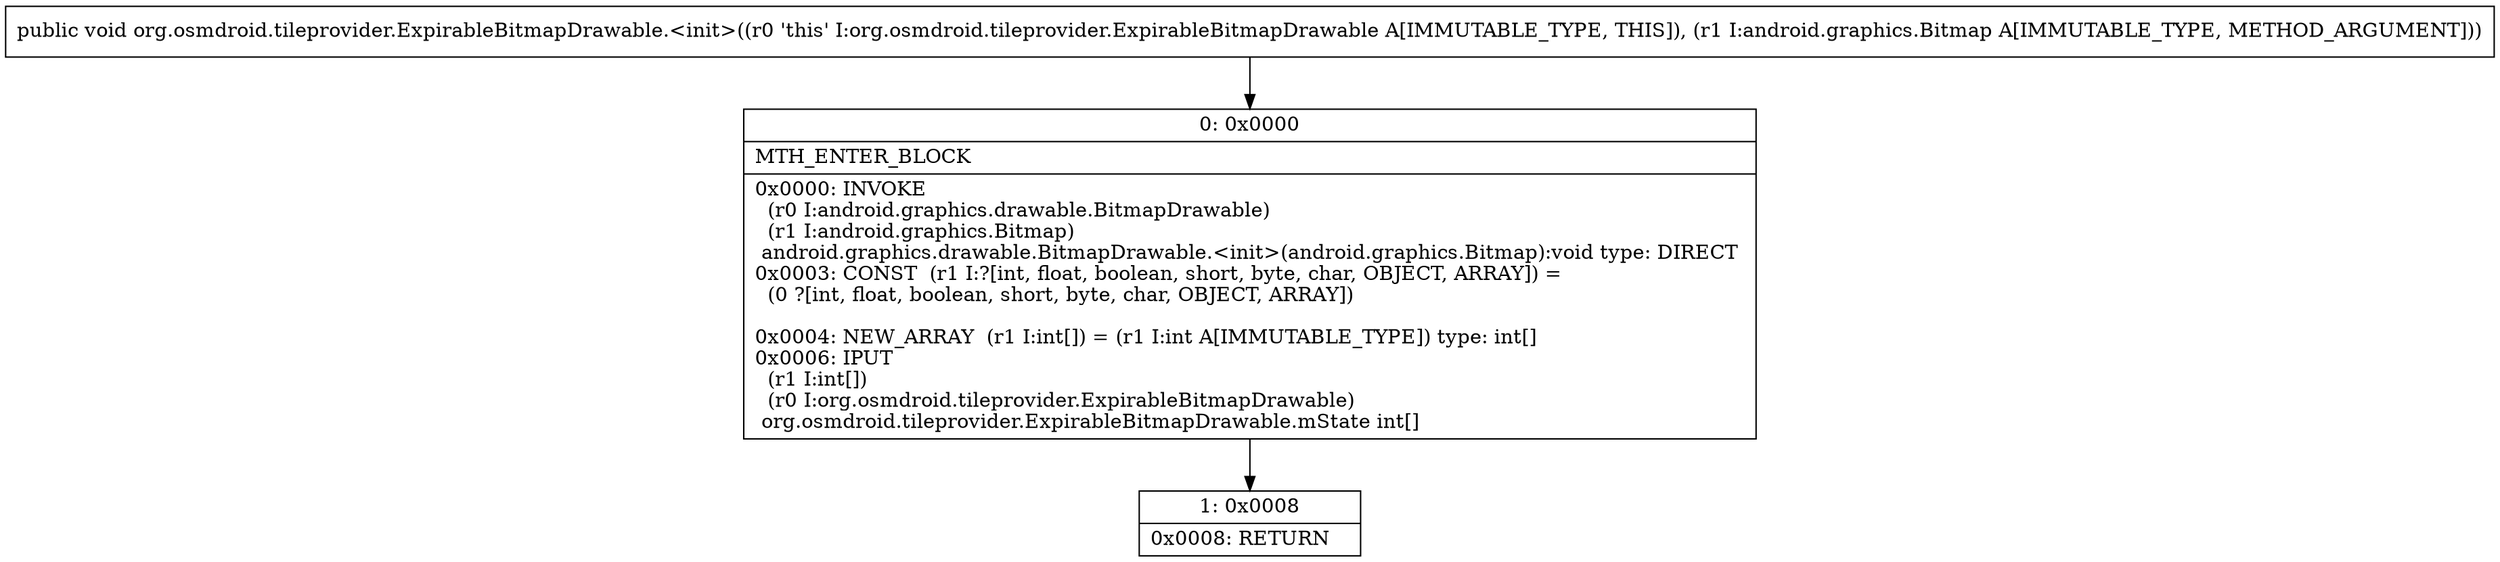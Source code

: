 digraph "CFG fororg.osmdroid.tileprovider.ExpirableBitmapDrawable.\<init\>(Landroid\/graphics\/Bitmap;)V" {
Node_0 [shape=record,label="{0\:\ 0x0000|MTH_ENTER_BLOCK\l|0x0000: INVOKE  \l  (r0 I:android.graphics.drawable.BitmapDrawable)\l  (r1 I:android.graphics.Bitmap)\l android.graphics.drawable.BitmapDrawable.\<init\>(android.graphics.Bitmap):void type: DIRECT \l0x0003: CONST  (r1 I:?[int, float, boolean, short, byte, char, OBJECT, ARRAY]) = \l  (0 ?[int, float, boolean, short, byte, char, OBJECT, ARRAY])\l \l0x0004: NEW_ARRAY  (r1 I:int[]) = (r1 I:int A[IMMUTABLE_TYPE]) type: int[] \l0x0006: IPUT  \l  (r1 I:int[])\l  (r0 I:org.osmdroid.tileprovider.ExpirableBitmapDrawable)\l org.osmdroid.tileprovider.ExpirableBitmapDrawable.mState int[] \l}"];
Node_1 [shape=record,label="{1\:\ 0x0008|0x0008: RETURN   \l}"];
MethodNode[shape=record,label="{public void org.osmdroid.tileprovider.ExpirableBitmapDrawable.\<init\>((r0 'this' I:org.osmdroid.tileprovider.ExpirableBitmapDrawable A[IMMUTABLE_TYPE, THIS]), (r1 I:android.graphics.Bitmap A[IMMUTABLE_TYPE, METHOD_ARGUMENT])) }"];
MethodNode -> Node_0;
Node_0 -> Node_1;
}

